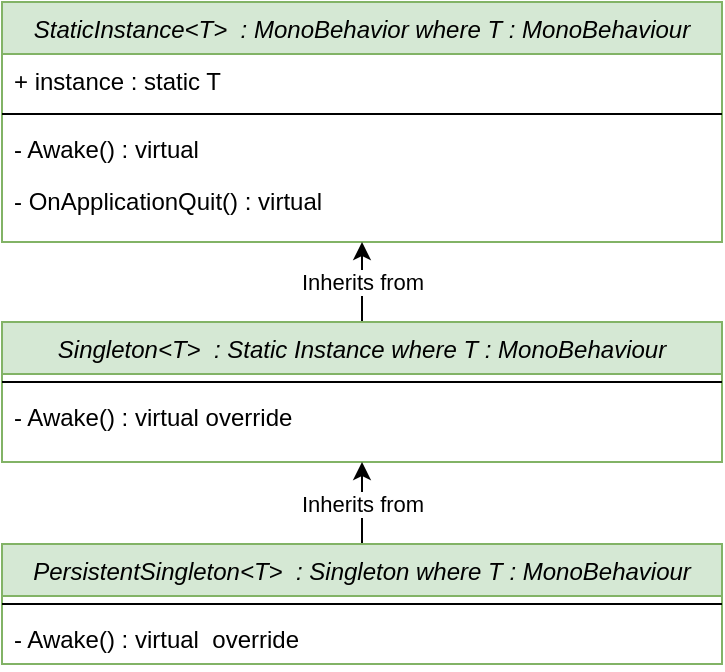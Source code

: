 <mxfile version="17.4.2" type="device"><diagram id="C5RBs43oDa-KdzZeNtuy" name="Page-1"><mxGraphModel dx="1102" dy="865" grid="1" gridSize="10" guides="1" tooltips="1" connect="1" arrows="1" fold="1" page="1" pageScale="1" pageWidth="827" pageHeight="1169" math="0" shadow="0"><root><mxCell id="WIyWlLk6GJQsqaUBKTNV-0"/><mxCell id="WIyWlLk6GJQsqaUBKTNV-1" parent="WIyWlLk6GJQsqaUBKTNV-0"/><mxCell id="zkfFHV4jXpPFQw0GAbJ--0" value="StaticInstance&lt;T&gt;  : MonoBehavior where T : MonoBehaviour" style="swimlane;fontStyle=2;align=center;verticalAlign=top;childLayout=stackLayout;horizontal=1;startSize=26;horizontalStack=0;resizeParent=1;resizeLast=0;collapsible=1;marginBottom=0;rounded=0;shadow=0;strokeWidth=1;fillColor=#d5e8d4;strokeColor=#82b366;" parent="WIyWlLk6GJQsqaUBKTNV-1" vertex="1"><mxGeometry x="40" y="40" width="360" height="120" as="geometry"><mxRectangle x="230" y="140" width="160" height="26" as="alternateBounds"/></mxGeometry></mxCell><mxCell id="zkfFHV4jXpPFQw0GAbJ--1" value="+ instance : static T" style="text;align=left;verticalAlign=top;spacingLeft=4;spacingRight=4;overflow=hidden;rotatable=0;points=[[0,0.5],[1,0.5]];portConstraint=eastwest;" parent="zkfFHV4jXpPFQw0GAbJ--0" vertex="1"><mxGeometry y="26" width="360" height="26" as="geometry"/></mxCell><mxCell id="zkfFHV4jXpPFQw0GAbJ--4" value="" style="line;html=1;strokeWidth=1;align=left;verticalAlign=middle;spacingTop=-1;spacingLeft=3;spacingRight=3;rotatable=0;labelPosition=right;points=[];portConstraint=eastwest;" parent="zkfFHV4jXpPFQw0GAbJ--0" vertex="1"><mxGeometry y="52" width="360" height="8" as="geometry"/></mxCell><mxCell id="zkfFHV4jXpPFQw0GAbJ--5" value="- Awake() : virtual " style="text;align=left;verticalAlign=top;spacingLeft=4;spacingRight=4;overflow=hidden;rotatable=0;points=[[0,0.5],[1,0.5]];portConstraint=eastwest;" parent="zkfFHV4jXpPFQw0GAbJ--0" vertex="1"><mxGeometry y="60" width="360" height="26" as="geometry"/></mxCell><mxCell id="vKn_o5IclKIQphG4Lxep-0" value="- OnApplicationQuit() : virtual " style="text;align=left;verticalAlign=top;spacingLeft=4;spacingRight=4;overflow=hidden;rotatable=0;points=[[0,0.5],[1,0.5]];portConstraint=eastwest;" vertex="1" parent="zkfFHV4jXpPFQw0GAbJ--0"><mxGeometry y="86" width="360" height="26" as="geometry"/></mxCell><mxCell id="vKn_o5IclKIQphG4Lxep-14" value="Inherits from" style="edgeStyle=orthogonalEdgeStyle;rounded=0;orthogonalLoop=1;jettySize=auto;html=1;entryX=0.5;entryY=1;entryDx=0;entryDy=0;" edge="1" parent="WIyWlLk6GJQsqaUBKTNV-1" source="vKn_o5IclKIQphG4Lxep-1" target="zkfFHV4jXpPFQw0GAbJ--0"><mxGeometry relative="1" as="geometry"/></mxCell><mxCell id="vKn_o5IclKIQphG4Lxep-1" value="Singleton&lt;T&gt;  : Static Instance where T : MonoBehaviour" style="swimlane;fontStyle=2;align=center;verticalAlign=top;childLayout=stackLayout;horizontal=1;startSize=26;horizontalStack=0;resizeParent=1;resizeLast=0;collapsible=1;marginBottom=0;rounded=0;shadow=0;strokeWidth=1;fillColor=#d5e8d4;strokeColor=#82b366;" vertex="1" parent="WIyWlLk6GJQsqaUBKTNV-1"><mxGeometry x="40" y="200" width="360" height="70" as="geometry"><mxRectangle x="230" y="140" width="160" height="26" as="alternateBounds"/></mxGeometry></mxCell><mxCell id="vKn_o5IclKIQphG4Lxep-3" value="" style="line;html=1;strokeWidth=1;align=left;verticalAlign=middle;spacingTop=-1;spacingLeft=3;spacingRight=3;rotatable=0;labelPosition=right;points=[];portConstraint=eastwest;" vertex="1" parent="vKn_o5IclKIQphG4Lxep-1"><mxGeometry y="26" width="360" height="8" as="geometry"/></mxCell><mxCell id="vKn_o5IclKIQphG4Lxep-4" value="- Awake() : virtual override" style="text;align=left;verticalAlign=top;spacingLeft=4;spacingRight=4;overflow=hidden;rotatable=0;points=[[0,0.5],[1,0.5]];portConstraint=eastwest;" vertex="1" parent="vKn_o5IclKIQphG4Lxep-1"><mxGeometry y="34" width="360" height="26" as="geometry"/></mxCell><mxCell id="vKn_o5IclKIQphG4Lxep-12" value="Inherits from" style="edgeStyle=orthogonalEdgeStyle;rounded=0;orthogonalLoop=1;jettySize=auto;html=1;entryX=0.5;entryY=1;entryDx=0;entryDy=0;" edge="1" parent="WIyWlLk6GJQsqaUBKTNV-1" source="vKn_o5IclKIQphG4Lxep-7" target="vKn_o5IclKIQphG4Lxep-1"><mxGeometry relative="1" as="geometry"/></mxCell><mxCell id="vKn_o5IclKIQphG4Lxep-7" value="PersistentSingleton&lt;T&gt;  : Singleton where T : MonoBehaviour" style="swimlane;fontStyle=2;align=center;verticalAlign=top;childLayout=stackLayout;horizontal=1;startSize=26;horizontalStack=0;resizeParent=1;resizeLast=0;collapsible=1;marginBottom=0;rounded=0;shadow=0;strokeWidth=1;fillColor=#d5e8d4;strokeColor=#82b366;" vertex="1" parent="WIyWlLk6GJQsqaUBKTNV-1"><mxGeometry x="40" y="311" width="360" height="60" as="geometry"><mxRectangle x="230" y="140" width="160" height="26" as="alternateBounds"/></mxGeometry></mxCell><mxCell id="vKn_o5IclKIQphG4Lxep-9" value="" style="line;html=1;strokeWidth=1;align=left;verticalAlign=middle;spacingTop=-1;spacingLeft=3;spacingRight=3;rotatable=0;labelPosition=right;points=[];portConstraint=eastwest;" vertex="1" parent="vKn_o5IclKIQphG4Lxep-7"><mxGeometry y="26" width="360" height="8" as="geometry"/></mxCell><mxCell id="vKn_o5IclKIQphG4Lxep-10" value="- Awake() : virtual  override" style="text;align=left;verticalAlign=top;spacingLeft=4;spacingRight=4;overflow=hidden;rotatable=0;points=[[0,0.5],[1,0.5]];portConstraint=eastwest;" vertex="1" parent="vKn_o5IclKIQphG4Lxep-7"><mxGeometry y="34" width="360" height="26" as="geometry"/></mxCell></root></mxGraphModel></diagram></mxfile>